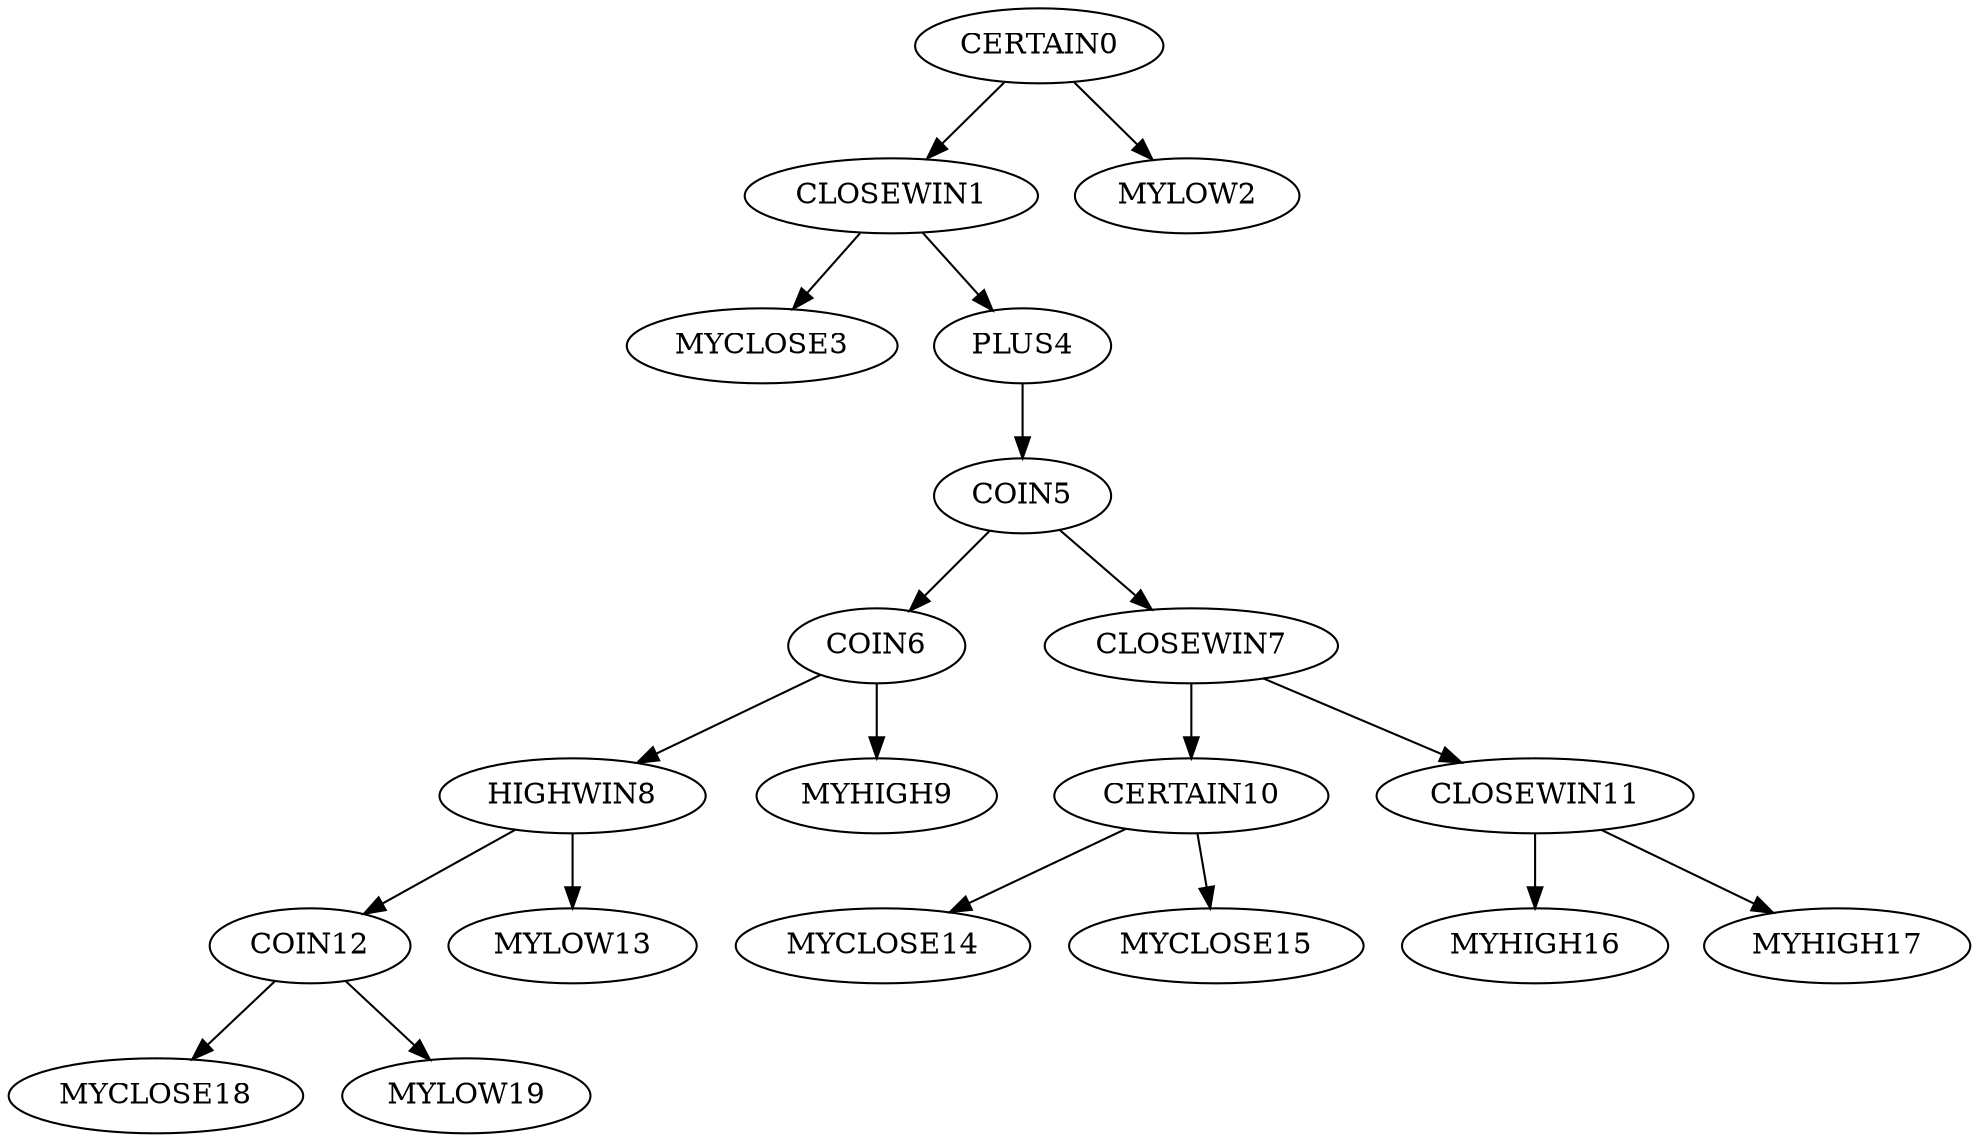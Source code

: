 digraph T {
	CERTAIN0 -> CLOSEWIN1;
	CERTAIN0 -> MYLOW2;
	CLOSEWIN1 -> MYCLOSE3;
	CLOSEWIN1 -> PLUS4;
	PLUS4 -> COIN5;
	COIN5 -> COIN6;
	COIN5 -> CLOSEWIN7;
	COIN6 -> HIGHWIN8;
	COIN6 -> MYHIGH9;
	CLOSEWIN7 -> CERTAIN10;
	CLOSEWIN7 -> CLOSEWIN11;
	HIGHWIN8 -> COIN12;
	HIGHWIN8 -> MYLOW13;
	CERTAIN10 -> MYCLOSE14;
	CERTAIN10 -> MYCLOSE15;
	CLOSEWIN11 -> MYHIGH16;
	CLOSEWIN11 -> MYHIGH17;
	COIN12 -> MYCLOSE18;
	COIN12 -> MYLOW19;
}